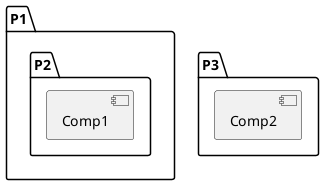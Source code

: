 {
  "sha1": "7z6g3wy4xy931ikspjeyn932gg29jil",
  "insertion": {
    "when": "2024-05-30T20:48:21.310Z",
    "url": "https://github.com/plantuml/plantuml/issues/750",
    "user": "plantuml@gmail.com"
  }
}
@startuml
package "P1" as p1 {
}

package p1 {
  package "P2" as p2 {
  }
}

package p2 {
  [Comp1]
}

package "P3" as p3 {
}

package "P3" as p3 {
  [Comp2]
}
@enduml
